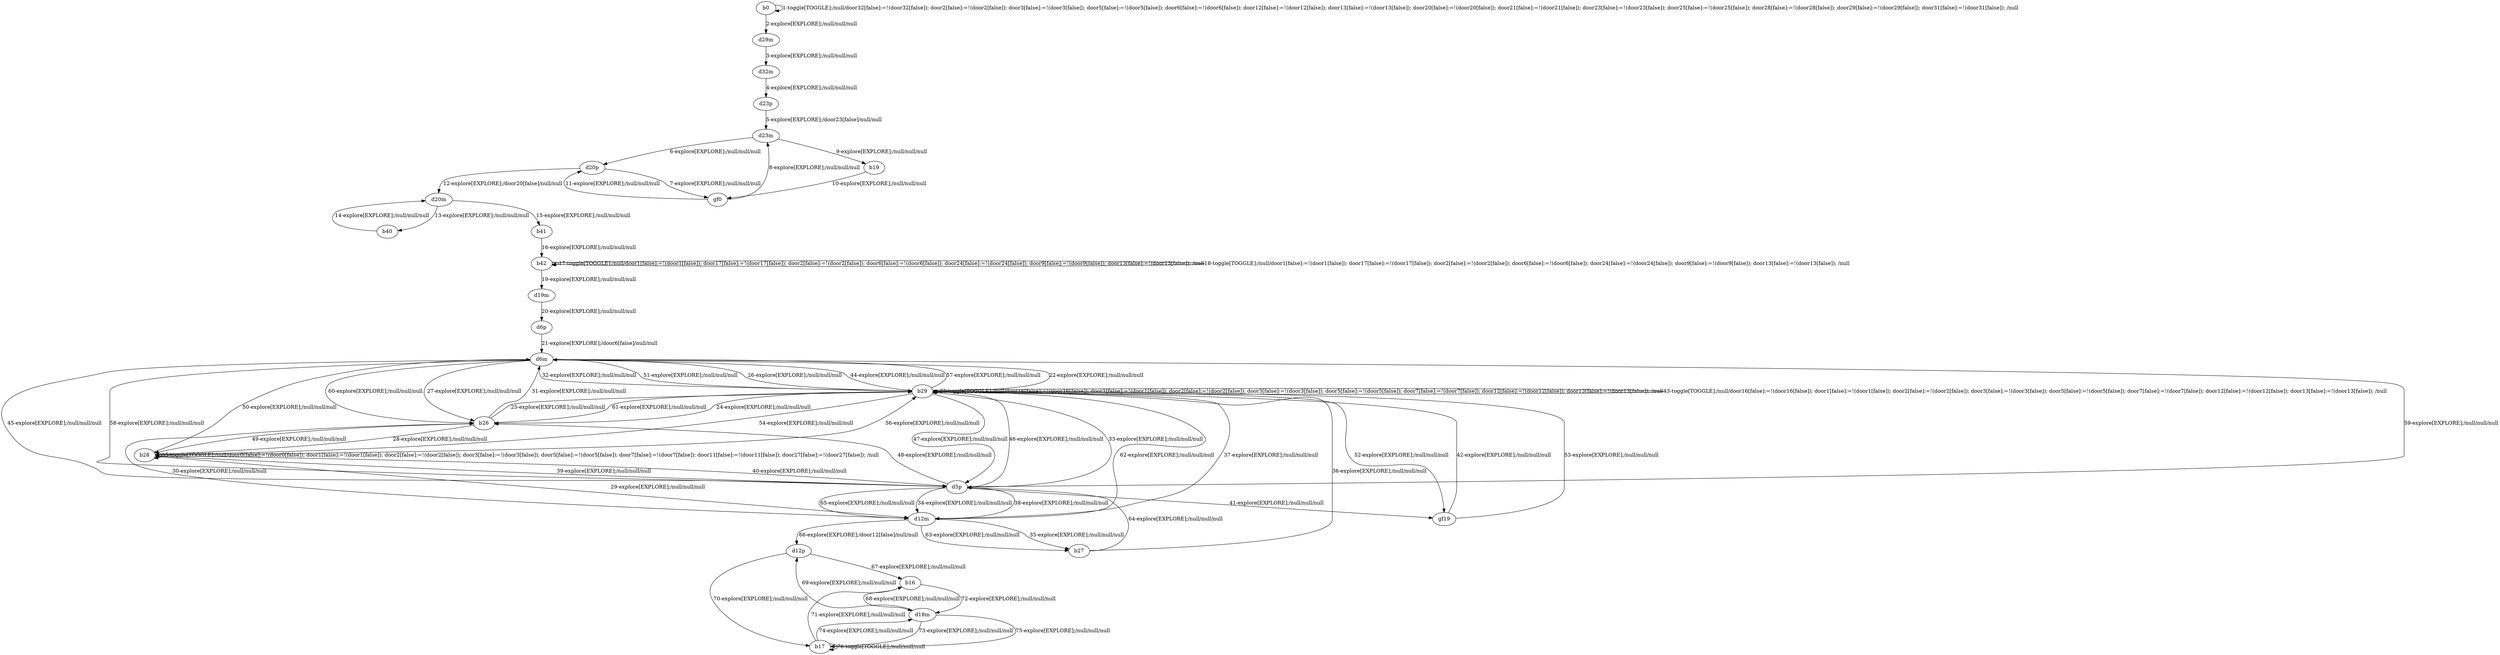 # Total number of goals covered by this test: 1
# b17 --> b17

digraph g {
"b0" -> "b0" [label = "1-toggle[TOGGLE];/null/door32[false]:=!(door32[false]); door2[false]:=!(door2[false]); door3[false]:=!(door3[false]); door5[false]:=!(door5[false]); door6[false]:=!(door6[false]); door12[false]:=!(door12[false]); door13[false]:=!(door13[false]); door20[false]:=!(door20[false]); door21[false]:=!(door21[false]); door23[false]:=!(door23[false]); door25[false]:=!(door25[false]); door28[false]:=!(door28[false]); door29[false]:=!(door29[false]); door31[false]:=!(door31[false]); /null"];
"b0" -> "d29m" [label = "2-explore[EXPLORE];/null/null/null"];
"d29m" -> "d32m" [label = "3-explore[EXPLORE];/null/null/null"];
"d32m" -> "d23p" [label = "4-explore[EXPLORE];/null/null/null"];
"d23p" -> "d23m" [label = "5-explore[EXPLORE];/door23[false]/null/null"];
"d23m" -> "d20p" [label = "6-explore[EXPLORE];/null/null/null"];
"d20p" -> "gf0" [label = "7-explore[EXPLORE];/null/null/null"];
"gf0" -> "d23m" [label = "8-explore[EXPLORE];/null/null/null"];
"d23m" -> "b19" [label = "9-explore[EXPLORE];/null/null/null"];
"b19" -> "gf0" [label = "10-explore[EXPLORE];/null/null/null"];
"gf0" -> "d20p" [label = "11-explore[EXPLORE];/null/null/null"];
"d20p" -> "d20m" [label = "12-explore[EXPLORE];/door20[false]/null/null"];
"d20m" -> "b40" [label = "13-explore[EXPLORE];/null/null/null"];
"b40" -> "d20m" [label = "14-explore[EXPLORE];/null/null/null"];
"d20m" -> "b41" [label = "15-explore[EXPLORE];/null/null/null"];
"b41" -> "b42" [label = "16-explore[EXPLORE];/null/null/null"];
"b42" -> "b42" [label = "17-toggle[TOGGLE];/null/door1[false]:=!(door1[false]); door17[false]:=!(door17[false]); door2[false]:=!(door2[false]); door6[false]:=!(door6[false]); door24[false]:=!(door24[false]); door9[false]:=!(door9[false]); door13[false]:=!(door13[false]); /null"];
"b42" -> "b42" [label = "18-toggle[TOGGLE];/null/door1[false]:=!(door1[false]); door17[false]:=!(door17[false]); door2[false]:=!(door2[false]); door6[false]:=!(door6[false]); door24[false]:=!(door24[false]); door9[false]:=!(door9[false]); door13[false]:=!(door13[false]); /null"];
"b42" -> "d19m" [label = "19-explore[EXPLORE];/null/null/null"];
"d19m" -> "d6p" [label = "20-explore[EXPLORE];/null/null/null"];
"d6p" -> "d6m" [label = "21-explore[EXPLORE];/door6[false]/null/null"];
"d6m" -> "b29" [label = "22-explore[EXPLORE];/null/null/null"];
"b29" -> "b29" [label = "23-toggle[TOGGLE];/null/door16[false]:=!(door16[false]); door1[false]:=!(door1[false]); door2[false]:=!(door2[false]); door3[false]:=!(door3[false]); door5[false]:=!(door5[false]); door7[false]:=!(door7[false]); door12[false]:=!(door12[false]); door13[false]:=!(door13[false]); /null"];
"b29" -> "b26" [label = "24-explore[EXPLORE];/null/null/null"];
"b26" -> "b29" [label = "25-explore[EXPLORE];/null/null/null"];
"b29" -> "d6m" [label = "26-explore[EXPLORE];/null/null/null"];
"d6m" -> "b26" [label = "27-explore[EXPLORE];/null/null/null"];
"b26" -> "b28" [label = "28-explore[EXPLORE];/null/null/null"];
"b28" -> "d12m" [label = "29-explore[EXPLORE];/null/null/null"];
"d12m" -> "b26" [label = "30-explore[EXPLORE];/null/null/null"];
"b26" -> "d6m" [label = "31-explore[EXPLORE];/null/null/null"];
"d6m" -> "b29" [label = "32-explore[EXPLORE];/null/null/null"];
"b29" -> "d5p" [label = "33-explore[EXPLORE];/null/null/null"];
"d5p" -> "d12m" [label = "34-explore[EXPLORE];/null/null/null"];
"d12m" -> "b27" [label = "35-explore[EXPLORE];/null/null/null"];
"b27" -> "b29" [label = "36-explore[EXPLORE];/null/null/null"];
"b29" -> "d12m" [label = "37-explore[EXPLORE];/null/null/null"];
"d12m" -> "d5p" [label = "38-explore[EXPLORE];/null/null/null"];
"d5p" -> "b28" [label = "39-explore[EXPLORE];/null/null/null"];
"b28" -> "d5p" [label = "40-explore[EXPLORE];/null/null/null"];
"d5p" -> "gf19" [label = "41-explore[EXPLORE];/null/null/null"];
"gf19" -> "b29" [label = "42-explore[EXPLORE];/null/null/null"];
"b29" -> "b29" [label = "43-toggle[TOGGLE];/null/door16[false]:=!(door16[false]); door1[false]:=!(door1[false]); door2[false]:=!(door2[false]); door3[false]:=!(door3[false]); door5[false]:=!(door5[false]); door7[false]:=!(door7[false]); door12[false]:=!(door12[false]); door13[false]:=!(door13[false]); /null"];
"b29" -> "d6m" [label = "44-explore[EXPLORE];/null/null/null"];
"d6m" -> "d5p" [label = "45-explore[EXPLORE];/null/null/null"];
"d5p" -> "b29" [label = "46-explore[EXPLORE];/null/null/null"];
"b29" -> "d5p" [label = "47-explore[EXPLORE];/null/null/null"];
"d5p" -> "b26" [label = "48-explore[EXPLORE];/null/null/null"];
"b26" -> "b28" [label = "49-explore[EXPLORE];/null/null/null"];
"b28" -> "d6m" [label = "50-explore[EXPLORE];/null/null/null"];
"d6m" -> "b29" [label = "51-explore[EXPLORE];/null/null/null"];
"b29" -> "gf19" [label = "52-explore[EXPLORE];/null/null/null"];
"gf19" -> "b29" [label = "53-explore[EXPLORE];/null/null/null"];
"b29" -> "b28" [label = "54-explore[EXPLORE];/null/null/null"];
"b28" -> "b28" [label = "55-toggle[TOGGLE];/null/door0[false]:=!(door0[false]); door1[false]:=!(door1[false]); door2[false]:=!(door2[false]); door3[false]:=!(door3[false]); door5[false]:=!(door5[false]); door7[false]:=!(door7[false]); door11[false]:=!(door11[false]); door27[false]:=!(door27[false]); /null"];
"b28" -> "b29" [label = "56-explore[EXPLORE];/null/null/null"];
"b29" -> "d6m" [label = "57-explore[EXPLORE];/null/null/null"];
"d6m" -> "d5p" [label = "58-explore[EXPLORE];/null/null/null"];
"d5p" -> "d6m" [label = "59-explore[EXPLORE];/null/null/null"];
"d6m" -> "b26" [label = "60-explore[EXPLORE];/null/null/null"];
"b26" -> "b29" [label = "61-explore[EXPLORE];/null/null/null"];
"b29" -> "d12m" [label = "62-explore[EXPLORE];/null/null/null"];
"d12m" -> "b27" [label = "63-explore[EXPLORE];/null/null/null"];
"b27" -> "d5p" [label = "64-explore[EXPLORE];/null/null/null"];
"d5p" -> "d12m" [label = "65-explore[EXPLORE];/null/null/null"];
"d12m" -> "d12p" [label = "66-explore[EXPLORE];/door12[false]/null/null"];
"d12p" -> "b16" [label = "67-explore[EXPLORE];/null/null/null"];
"b16" -> "d18m" [label = "68-explore[EXPLORE];/null/null/null"];
"d18m" -> "d12p" [label = "69-explore[EXPLORE];/null/null/null"];
"d12p" -> "b17" [label = "70-explore[EXPLORE];/null/null/null"];
"b17" -> "b16" [label = "71-explore[EXPLORE];/null/null/null"];
"b16" -> "d18m" [label = "72-explore[EXPLORE];/null/null/null"];
"d18m" -> "b17" [label = "73-explore[EXPLORE];/null/null/null"];
"b17" -> "d18m" [label = "74-explore[EXPLORE];/null/null/null"];
"d18m" -> "b17" [label = "75-explore[EXPLORE];/null/null/null"];
"b17" -> "b17" [label = "76-toggle[TOGGLE];/null/null/null"];
}